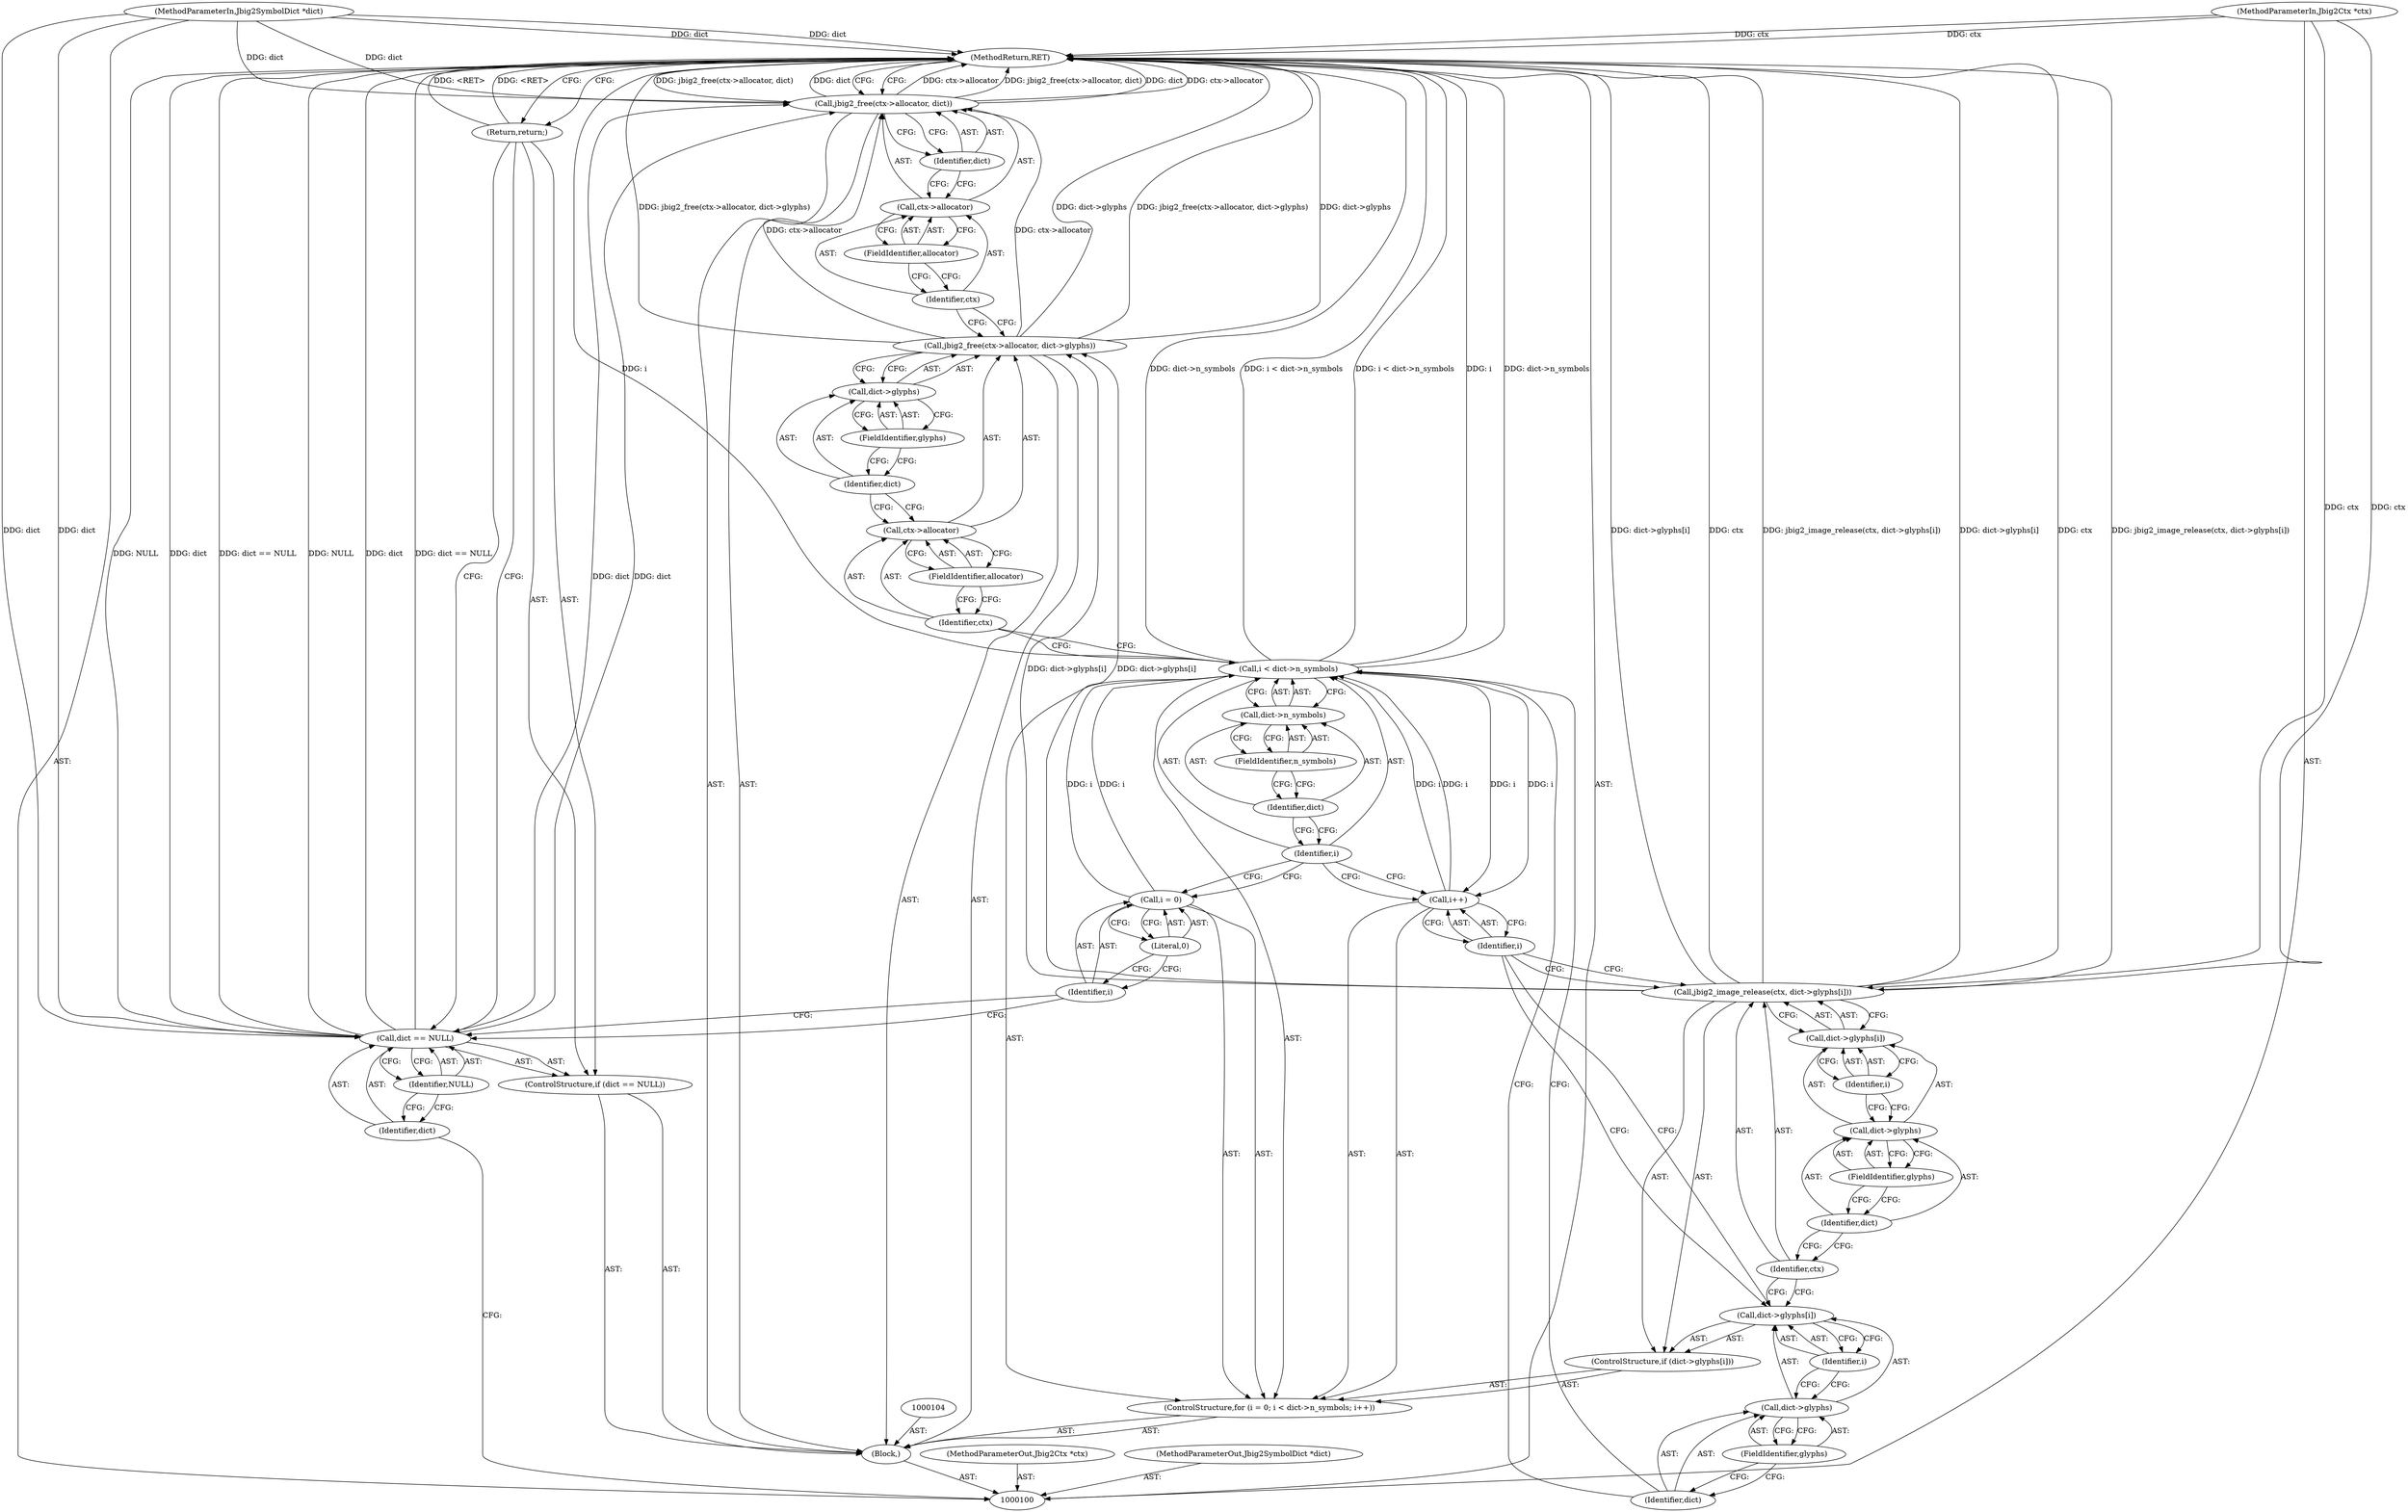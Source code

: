 digraph "1_ghostscript_e698d5c11d27212aa1098bc5b1673a3378563092_17" {
"1000146" [label="(MethodReturn,RET)"];
"1000101" [label="(MethodParameterIn,Jbig2Ctx *ctx)"];
"1000192" [label="(MethodParameterOut,Jbig2Ctx *ctx)"];
"1000102" [label="(MethodParameterIn,Jbig2SymbolDict *dict)"];
"1000193" [label="(MethodParameterOut,Jbig2SymbolDict *dict)"];
"1000135" [label="(Call,ctx->allocator)"];
"1000136" [label="(Identifier,ctx)"];
"1000137" [label="(FieldIdentifier,allocator)"];
"1000138" [label="(Call,dict->glyphs)"];
"1000139" [label="(Identifier,dict)"];
"1000140" [label="(FieldIdentifier,glyphs)"];
"1000134" [label="(Call,jbig2_free(ctx->allocator, dict->glyphs))"];
"1000142" [label="(Call,ctx->allocator)"];
"1000143" [label="(Identifier,ctx)"];
"1000144" [label="(FieldIdentifier,allocator)"];
"1000145" [label="(Identifier,dict)"];
"1000141" [label="(Call,jbig2_free(ctx->allocator, dict))"];
"1000103" [label="(Block,)"];
"1000108" [label="(Identifier,NULL)"];
"1000105" [label="(ControlStructure,if (dict == NULL))"];
"1000106" [label="(Call,dict == NULL)"];
"1000107" [label="(Identifier,dict)"];
"1000109" [label="(Return,return;)"];
"1000113" [label="(Literal,0)"];
"1000114" [label="(Call,i < dict->n_symbols)"];
"1000115" [label="(Identifier,i)"];
"1000116" [label="(Call,dict->n_symbols)"];
"1000117" [label="(Identifier,dict)"];
"1000118" [label="(FieldIdentifier,n_symbols)"];
"1000119" [label="(Call,i++)"];
"1000120" [label="(Identifier,i)"];
"1000110" [label="(ControlStructure,for (i = 0; i < dict->n_symbols; i++))"];
"1000111" [label="(Call,i = 0)"];
"1000112" [label="(Identifier,i)"];
"1000122" [label="(Call,dict->glyphs[i])"];
"1000123" [label="(Call,dict->glyphs)"];
"1000124" [label="(Identifier,dict)"];
"1000125" [label="(FieldIdentifier,glyphs)"];
"1000126" [label="(Identifier,i)"];
"1000121" [label="(ControlStructure,if (dict->glyphs[i]))"];
"1000127" [label="(Call,jbig2_image_release(ctx, dict->glyphs[i]))"];
"1000128" [label="(Identifier,ctx)"];
"1000129" [label="(Call,dict->glyphs[i])"];
"1000130" [label="(Call,dict->glyphs)"];
"1000131" [label="(Identifier,dict)"];
"1000132" [label="(FieldIdentifier,glyphs)"];
"1000133" [label="(Identifier,i)"];
"1000146" -> "1000100"  [label="AST: "];
"1000146" -> "1000109"  [label="CFG: "];
"1000146" -> "1000141"  [label="CFG: "];
"1000141" -> "1000146"  [label="DDG: ctx->allocator"];
"1000141" -> "1000146"  [label="DDG: jbig2_free(ctx->allocator, dict)"];
"1000141" -> "1000146"  [label="DDG: dict"];
"1000106" -> "1000146"  [label="DDG: NULL"];
"1000106" -> "1000146"  [label="DDG: dict"];
"1000106" -> "1000146"  [label="DDG: dict == NULL"];
"1000114" -> "1000146"  [label="DDG: i < dict->n_symbols"];
"1000114" -> "1000146"  [label="DDG: i"];
"1000114" -> "1000146"  [label="DDG: dict->n_symbols"];
"1000127" -> "1000146"  [label="DDG: jbig2_image_release(ctx, dict->glyphs[i])"];
"1000127" -> "1000146"  [label="DDG: dict->glyphs[i]"];
"1000127" -> "1000146"  [label="DDG: ctx"];
"1000102" -> "1000146"  [label="DDG: dict"];
"1000101" -> "1000146"  [label="DDG: ctx"];
"1000134" -> "1000146"  [label="DDG: jbig2_free(ctx->allocator, dict->glyphs)"];
"1000134" -> "1000146"  [label="DDG: dict->glyphs"];
"1000109" -> "1000146"  [label="DDG: <RET>"];
"1000101" -> "1000100"  [label="AST: "];
"1000101" -> "1000146"  [label="DDG: ctx"];
"1000101" -> "1000127"  [label="DDG: ctx"];
"1000192" -> "1000100"  [label="AST: "];
"1000102" -> "1000100"  [label="AST: "];
"1000102" -> "1000146"  [label="DDG: dict"];
"1000102" -> "1000106"  [label="DDG: dict"];
"1000102" -> "1000141"  [label="DDG: dict"];
"1000193" -> "1000100"  [label="AST: "];
"1000135" -> "1000134"  [label="AST: "];
"1000135" -> "1000137"  [label="CFG: "];
"1000136" -> "1000135"  [label="AST: "];
"1000137" -> "1000135"  [label="AST: "];
"1000139" -> "1000135"  [label="CFG: "];
"1000136" -> "1000135"  [label="AST: "];
"1000136" -> "1000114"  [label="CFG: "];
"1000137" -> "1000136"  [label="CFG: "];
"1000137" -> "1000135"  [label="AST: "];
"1000137" -> "1000136"  [label="CFG: "];
"1000135" -> "1000137"  [label="CFG: "];
"1000138" -> "1000134"  [label="AST: "];
"1000138" -> "1000140"  [label="CFG: "];
"1000139" -> "1000138"  [label="AST: "];
"1000140" -> "1000138"  [label="AST: "];
"1000134" -> "1000138"  [label="CFG: "];
"1000139" -> "1000138"  [label="AST: "];
"1000139" -> "1000135"  [label="CFG: "];
"1000140" -> "1000139"  [label="CFG: "];
"1000140" -> "1000138"  [label="AST: "];
"1000140" -> "1000139"  [label="CFG: "];
"1000138" -> "1000140"  [label="CFG: "];
"1000134" -> "1000103"  [label="AST: "];
"1000134" -> "1000138"  [label="CFG: "];
"1000135" -> "1000134"  [label="AST: "];
"1000138" -> "1000134"  [label="AST: "];
"1000143" -> "1000134"  [label="CFG: "];
"1000134" -> "1000146"  [label="DDG: jbig2_free(ctx->allocator, dict->glyphs)"];
"1000134" -> "1000146"  [label="DDG: dict->glyphs"];
"1000127" -> "1000134"  [label="DDG: dict->glyphs[i]"];
"1000134" -> "1000141"  [label="DDG: ctx->allocator"];
"1000142" -> "1000141"  [label="AST: "];
"1000142" -> "1000144"  [label="CFG: "];
"1000143" -> "1000142"  [label="AST: "];
"1000144" -> "1000142"  [label="AST: "];
"1000145" -> "1000142"  [label="CFG: "];
"1000143" -> "1000142"  [label="AST: "];
"1000143" -> "1000134"  [label="CFG: "];
"1000144" -> "1000143"  [label="CFG: "];
"1000144" -> "1000142"  [label="AST: "];
"1000144" -> "1000143"  [label="CFG: "];
"1000142" -> "1000144"  [label="CFG: "];
"1000145" -> "1000141"  [label="AST: "];
"1000145" -> "1000142"  [label="CFG: "];
"1000141" -> "1000145"  [label="CFG: "];
"1000141" -> "1000103"  [label="AST: "];
"1000141" -> "1000145"  [label="CFG: "];
"1000142" -> "1000141"  [label="AST: "];
"1000145" -> "1000141"  [label="AST: "];
"1000146" -> "1000141"  [label="CFG: "];
"1000141" -> "1000146"  [label="DDG: ctx->allocator"];
"1000141" -> "1000146"  [label="DDG: jbig2_free(ctx->allocator, dict)"];
"1000141" -> "1000146"  [label="DDG: dict"];
"1000134" -> "1000141"  [label="DDG: ctx->allocator"];
"1000106" -> "1000141"  [label="DDG: dict"];
"1000102" -> "1000141"  [label="DDG: dict"];
"1000103" -> "1000100"  [label="AST: "];
"1000104" -> "1000103"  [label="AST: "];
"1000105" -> "1000103"  [label="AST: "];
"1000110" -> "1000103"  [label="AST: "];
"1000134" -> "1000103"  [label="AST: "];
"1000141" -> "1000103"  [label="AST: "];
"1000108" -> "1000106"  [label="AST: "];
"1000108" -> "1000107"  [label="CFG: "];
"1000106" -> "1000108"  [label="CFG: "];
"1000105" -> "1000103"  [label="AST: "];
"1000106" -> "1000105"  [label="AST: "];
"1000109" -> "1000105"  [label="AST: "];
"1000106" -> "1000105"  [label="AST: "];
"1000106" -> "1000108"  [label="CFG: "];
"1000107" -> "1000106"  [label="AST: "];
"1000108" -> "1000106"  [label="AST: "];
"1000109" -> "1000106"  [label="CFG: "];
"1000112" -> "1000106"  [label="CFG: "];
"1000106" -> "1000146"  [label="DDG: NULL"];
"1000106" -> "1000146"  [label="DDG: dict"];
"1000106" -> "1000146"  [label="DDG: dict == NULL"];
"1000102" -> "1000106"  [label="DDG: dict"];
"1000106" -> "1000141"  [label="DDG: dict"];
"1000107" -> "1000106"  [label="AST: "];
"1000107" -> "1000100"  [label="CFG: "];
"1000108" -> "1000107"  [label="CFG: "];
"1000109" -> "1000105"  [label="AST: "];
"1000109" -> "1000106"  [label="CFG: "];
"1000146" -> "1000109"  [label="CFG: "];
"1000109" -> "1000146"  [label="DDG: <RET>"];
"1000113" -> "1000111"  [label="AST: "];
"1000113" -> "1000112"  [label="CFG: "];
"1000111" -> "1000113"  [label="CFG: "];
"1000114" -> "1000110"  [label="AST: "];
"1000114" -> "1000116"  [label="CFG: "];
"1000115" -> "1000114"  [label="AST: "];
"1000116" -> "1000114"  [label="AST: "];
"1000124" -> "1000114"  [label="CFG: "];
"1000136" -> "1000114"  [label="CFG: "];
"1000114" -> "1000146"  [label="DDG: i < dict->n_symbols"];
"1000114" -> "1000146"  [label="DDG: i"];
"1000114" -> "1000146"  [label="DDG: dict->n_symbols"];
"1000111" -> "1000114"  [label="DDG: i"];
"1000119" -> "1000114"  [label="DDG: i"];
"1000114" -> "1000119"  [label="DDG: i"];
"1000115" -> "1000114"  [label="AST: "];
"1000115" -> "1000111"  [label="CFG: "];
"1000115" -> "1000119"  [label="CFG: "];
"1000117" -> "1000115"  [label="CFG: "];
"1000116" -> "1000114"  [label="AST: "];
"1000116" -> "1000118"  [label="CFG: "];
"1000117" -> "1000116"  [label="AST: "];
"1000118" -> "1000116"  [label="AST: "];
"1000114" -> "1000116"  [label="CFG: "];
"1000117" -> "1000116"  [label="AST: "];
"1000117" -> "1000115"  [label="CFG: "];
"1000118" -> "1000117"  [label="CFG: "];
"1000118" -> "1000116"  [label="AST: "];
"1000118" -> "1000117"  [label="CFG: "];
"1000116" -> "1000118"  [label="CFG: "];
"1000119" -> "1000110"  [label="AST: "];
"1000119" -> "1000120"  [label="CFG: "];
"1000120" -> "1000119"  [label="AST: "];
"1000115" -> "1000119"  [label="CFG: "];
"1000119" -> "1000114"  [label="DDG: i"];
"1000114" -> "1000119"  [label="DDG: i"];
"1000120" -> "1000119"  [label="AST: "];
"1000120" -> "1000127"  [label="CFG: "];
"1000120" -> "1000122"  [label="CFG: "];
"1000119" -> "1000120"  [label="CFG: "];
"1000110" -> "1000103"  [label="AST: "];
"1000111" -> "1000110"  [label="AST: "];
"1000114" -> "1000110"  [label="AST: "];
"1000119" -> "1000110"  [label="AST: "];
"1000121" -> "1000110"  [label="AST: "];
"1000111" -> "1000110"  [label="AST: "];
"1000111" -> "1000113"  [label="CFG: "];
"1000112" -> "1000111"  [label="AST: "];
"1000113" -> "1000111"  [label="AST: "];
"1000115" -> "1000111"  [label="CFG: "];
"1000111" -> "1000114"  [label="DDG: i"];
"1000112" -> "1000111"  [label="AST: "];
"1000112" -> "1000106"  [label="CFG: "];
"1000113" -> "1000112"  [label="CFG: "];
"1000122" -> "1000121"  [label="AST: "];
"1000122" -> "1000126"  [label="CFG: "];
"1000123" -> "1000122"  [label="AST: "];
"1000126" -> "1000122"  [label="AST: "];
"1000128" -> "1000122"  [label="CFG: "];
"1000120" -> "1000122"  [label="CFG: "];
"1000123" -> "1000122"  [label="AST: "];
"1000123" -> "1000125"  [label="CFG: "];
"1000124" -> "1000123"  [label="AST: "];
"1000125" -> "1000123"  [label="AST: "];
"1000126" -> "1000123"  [label="CFG: "];
"1000124" -> "1000123"  [label="AST: "];
"1000124" -> "1000114"  [label="CFG: "];
"1000125" -> "1000124"  [label="CFG: "];
"1000125" -> "1000123"  [label="AST: "];
"1000125" -> "1000124"  [label="CFG: "];
"1000123" -> "1000125"  [label="CFG: "];
"1000126" -> "1000122"  [label="AST: "];
"1000126" -> "1000123"  [label="CFG: "];
"1000122" -> "1000126"  [label="CFG: "];
"1000121" -> "1000110"  [label="AST: "];
"1000122" -> "1000121"  [label="AST: "];
"1000127" -> "1000121"  [label="AST: "];
"1000127" -> "1000121"  [label="AST: "];
"1000127" -> "1000129"  [label="CFG: "];
"1000128" -> "1000127"  [label="AST: "];
"1000129" -> "1000127"  [label="AST: "];
"1000120" -> "1000127"  [label="CFG: "];
"1000127" -> "1000146"  [label="DDG: jbig2_image_release(ctx, dict->glyphs[i])"];
"1000127" -> "1000146"  [label="DDG: dict->glyphs[i]"];
"1000127" -> "1000146"  [label="DDG: ctx"];
"1000101" -> "1000127"  [label="DDG: ctx"];
"1000127" -> "1000134"  [label="DDG: dict->glyphs[i]"];
"1000128" -> "1000127"  [label="AST: "];
"1000128" -> "1000122"  [label="CFG: "];
"1000131" -> "1000128"  [label="CFG: "];
"1000129" -> "1000127"  [label="AST: "];
"1000129" -> "1000133"  [label="CFG: "];
"1000130" -> "1000129"  [label="AST: "];
"1000133" -> "1000129"  [label="AST: "];
"1000127" -> "1000129"  [label="CFG: "];
"1000130" -> "1000129"  [label="AST: "];
"1000130" -> "1000132"  [label="CFG: "];
"1000131" -> "1000130"  [label="AST: "];
"1000132" -> "1000130"  [label="AST: "];
"1000133" -> "1000130"  [label="CFG: "];
"1000131" -> "1000130"  [label="AST: "];
"1000131" -> "1000128"  [label="CFG: "];
"1000132" -> "1000131"  [label="CFG: "];
"1000132" -> "1000130"  [label="AST: "];
"1000132" -> "1000131"  [label="CFG: "];
"1000130" -> "1000132"  [label="CFG: "];
"1000133" -> "1000129"  [label="AST: "];
"1000133" -> "1000130"  [label="CFG: "];
"1000129" -> "1000133"  [label="CFG: "];
}
